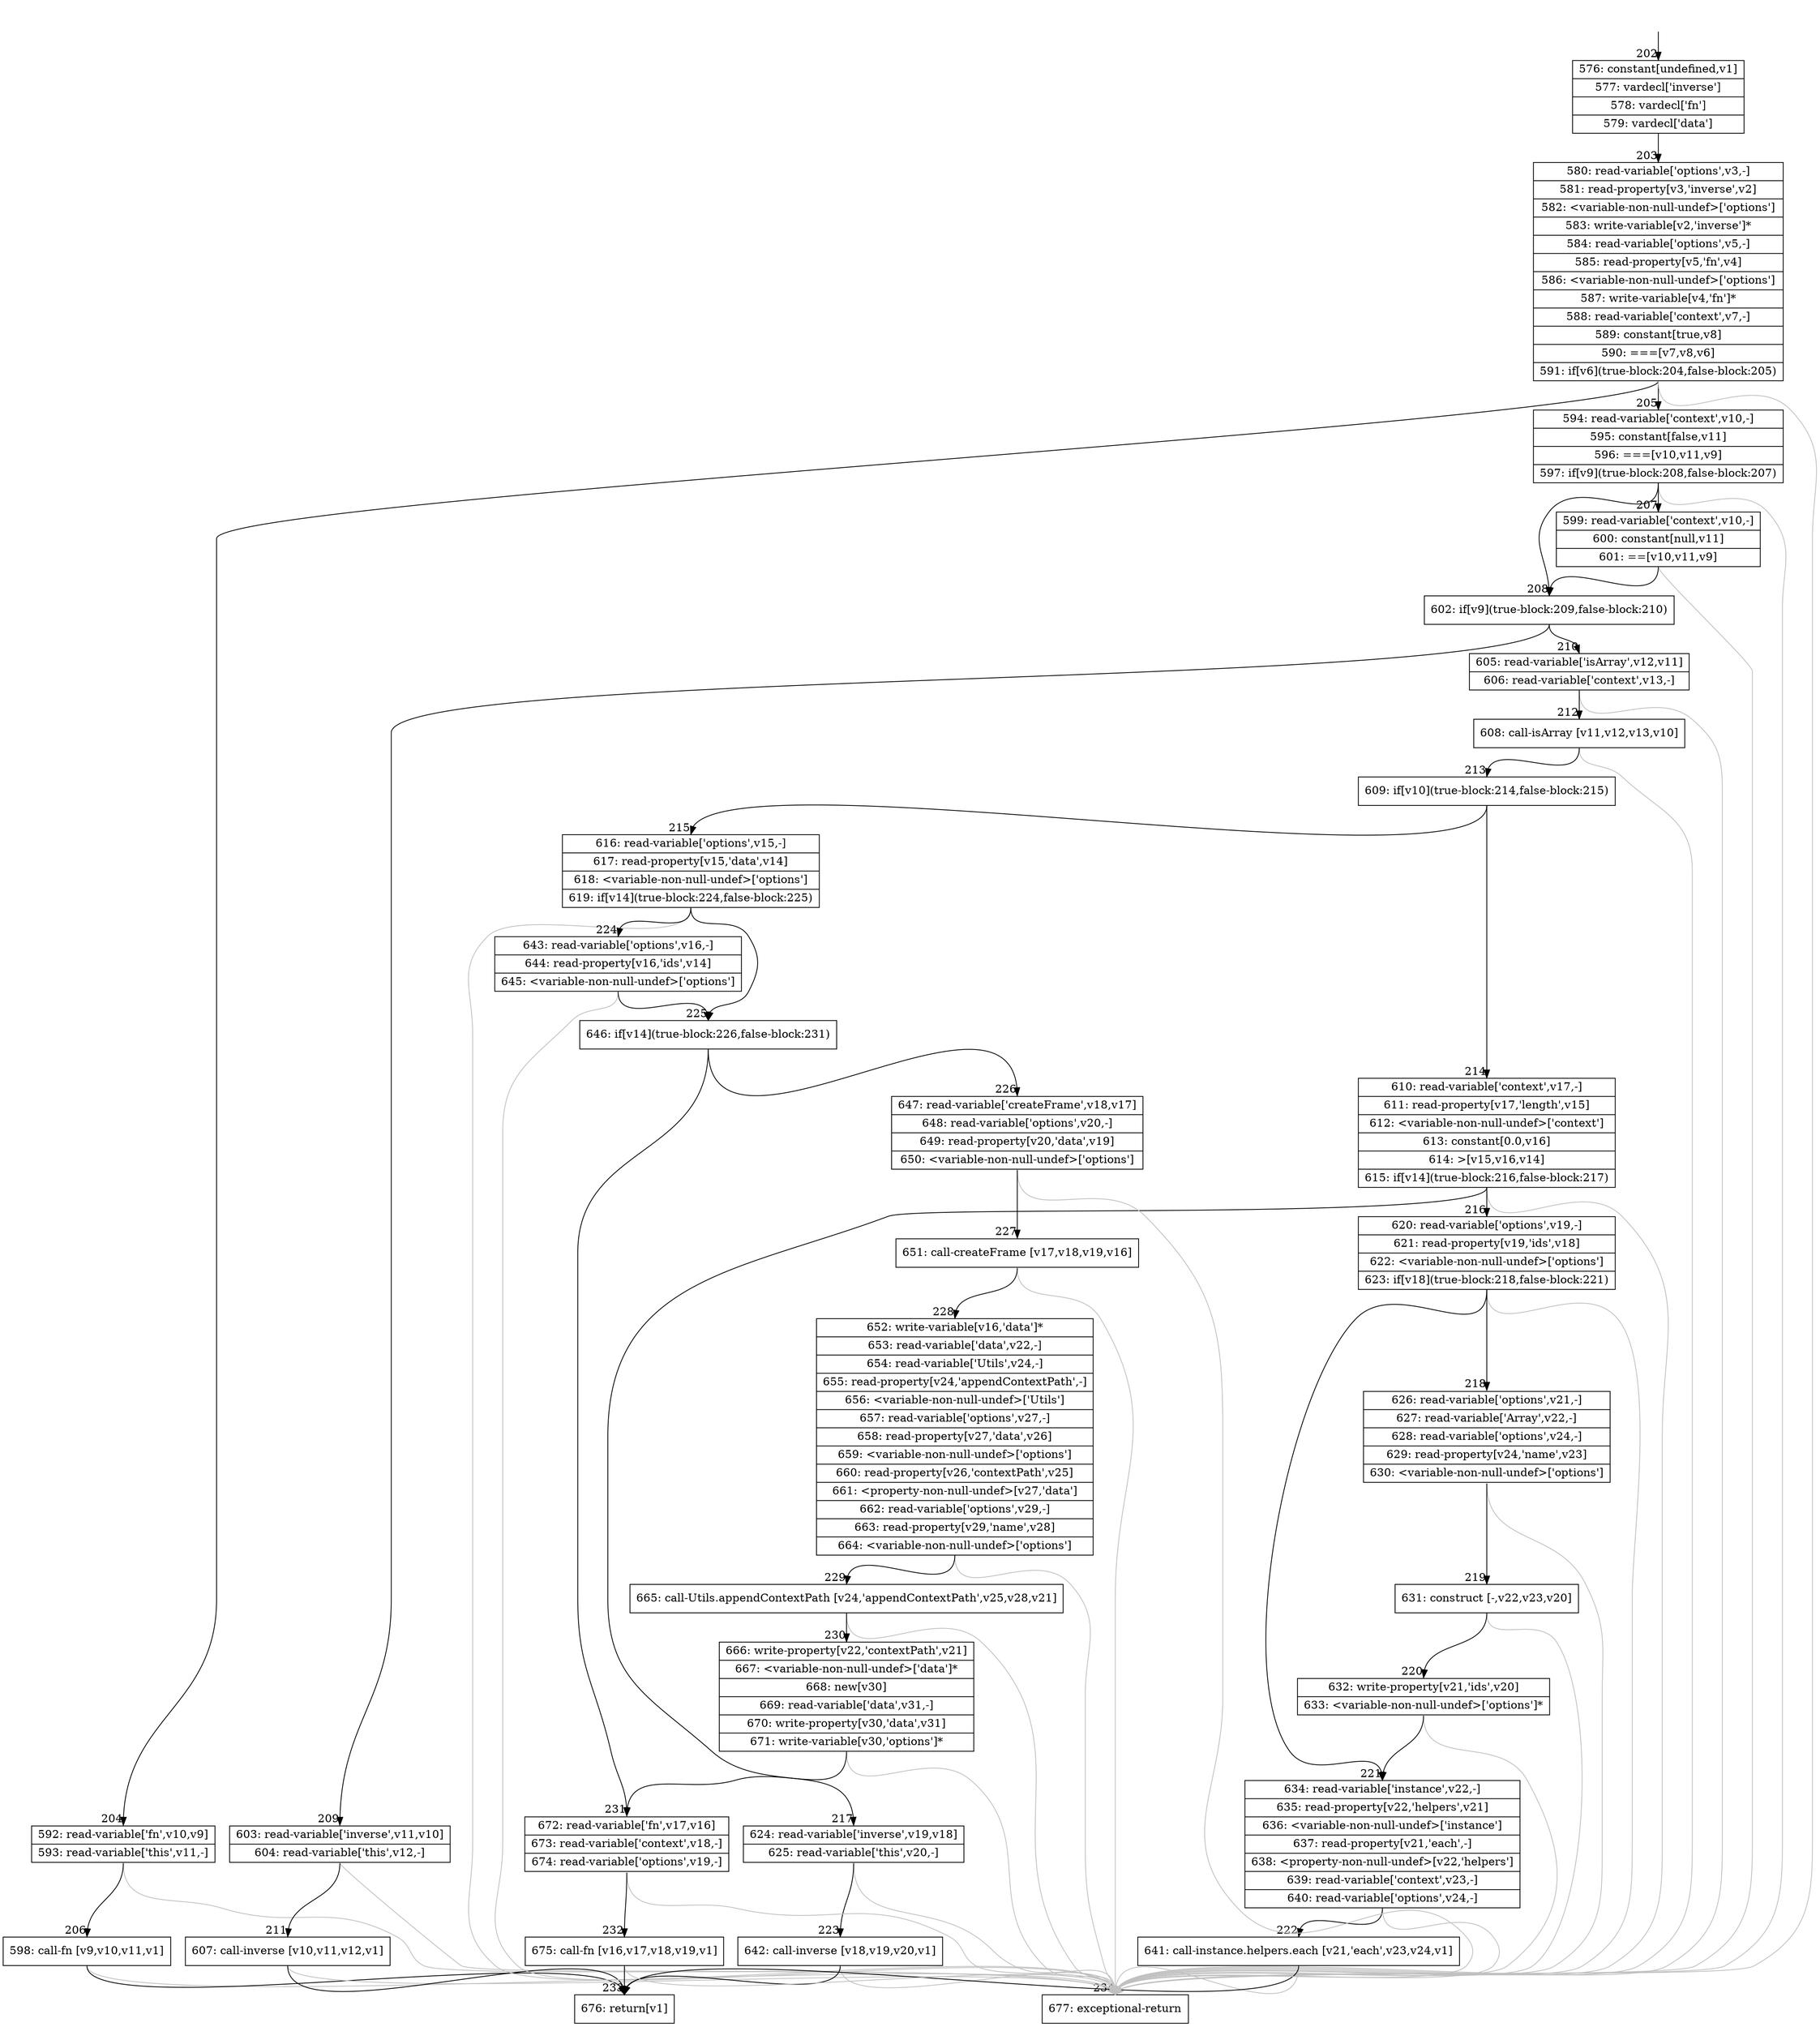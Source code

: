 digraph {
rankdir="TD"
BB_entry24[shape=none,label=""];
BB_entry24 -> BB202 [tailport=s, headport=n, headlabel="    202"]
BB202 [shape=record label="{576: constant[undefined,v1]|577: vardecl['inverse']|578: vardecl['fn']|579: vardecl['data']}" ] 
BB202 -> BB203 [tailport=s, headport=n, headlabel="      203"]
BB203 [shape=record label="{580: read-variable['options',v3,-]|581: read-property[v3,'inverse',v2]|582: \<variable-non-null-undef\>['options']|583: write-variable[v2,'inverse']*|584: read-variable['options',v5,-]|585: read-property[v5,'fn',v4]|586: \<variable-non-null-undef\>['options']|587: write-variable[v4,'fn']*|588: read-variable['context',v7,-]|589: constant[true,v8]|590: ===[v7,v8,v6]|591: if[v6](true-block:204,false-block:205)}" ] 
BB203 -> BB204 [tailport=s, headport=n, headlabel="      204"]
BB203 -> BB205 [tailport=s, headport=n, headlabel="      205"]
BB203 -> BB234 [tailport=s, headport=n, color=gray, headlabel="      234"]
BB204 [shape=record label="{592: read-variable['fn',v10,v9]|593: read-variable['this',v11,-]}" ] 
BB204 -> BB206 [tailport=s, headport=n, headlabel="      206"]
BB204 -> BB234 [tailport=s, headport=n, color=gray]
BB205 [shape=record label="{594: read-variable['context',v10,-]|595: constant[false,v11]|596: ===[v10,v11,v9]|597: if[v9](true-block:208,false-block:207)}" ] 
BB205 -> BB208 [tailport=s, headport=n, headlabel="      208"]
BB205 -> BB207 [tailport=s, headport=n, headlabel="      207"]
BB205 -> BB234 [tailport=s, headport=n, color=gray]
BB206 [shape=record label="{598: call-fn [v9,v10,v11,v1]}" ] 
BB206 -> BB233 [tailport=s, headport=n, headlabel="      233"]
BB206 -> BB234 [tailport=s, headport=n, color=gray]
BB207 [shape=record label="{599: read-variable['context',v10,-]|600: constant[null,v11]|601: ==[v10,v11,v9]}" ] 
BB207 -> BB208 [tailport=s, headport=n]
BB207 -> BB234 [tailport=s, headport=n, color=gray]
BB208 [shape=record label="{602: if[v9](true-block:209,false-block:210)}" ] 
BB208 -> BB209 [tailport=s, headport=n, headlabel="      209"]
BB208 -> BB210 [tailport=s, headport=n, headlabel="      210"]
BB209 [shape=record label="{603: read-variable['inverse',v11,v10]|604: read-variable['this',v12,-]}" ] 
BB209 -> BB211 [tailport=s, headport=n, headlabel="      211"]
BB209 -> BB234 [tailport=s, headport=n, color=gray]
BB210 [shape=record label="{605: read-variable['isArray',v12,v11]|606: read-variable['context',v13,-]}" ] 
BB210 -> BB212 [tailport=s, headport=n, headlabel="      212"]
BB210 -> BB234 [tailport=s, headport=n, color=gray]
BB211 [shape=record label="{607: call-inverse [v10,v11,v12,v1]}" ] 
BB211 -> BB233 [tailport=s, headport=n]
BB211 -> BB234 [tailport=s, headport=n, color=gray]
BB212 [shape=record label="{608: call-isArray [v11,v12,v13,v10]}" ] 
BB212 -> BB213 [tailport=s, headport=n, headlabel="      213"]
BB212 -> BB234 [tailport=s, headport=n, color=gray]
BB213 [shape=record label="{609: if[v10](true-block:214,false-block:215)}" ] 
BB213 -> BB214 [tailport=s, headport=n, headlabel="      214"]
BB213 -> BB215 [tailport=s, headport=n, headlabel="      215"]
BB214 [shape=record label="{610: read-variable['context',v17,-]|611: read-property[v17,'length',v15]|612: \<variable-non-null-undef\>['context']|613: constant[0.0,v16]|614: \>[v15,v16,v14]|615: if[v14](true-block:216,false-block:217)}" ] 
BB214 -> BB216 [tailport=s, headport=n, headlabel="      216"]
BB214 -> BB217 [tailport=s, headport=n, headlabel="      217"]
BB214 -> BB234 [tailport=s, headport=n, color=gray]
BB215 [shape=record label="{616: read-variable['options',v15,-]|617: read-property[v15,'data',v14]|618: \<variable-non-null-undef\>['options']|619: if[v14](true-block:224,false-block:225)}" ] 
BB215 -> BB225 [tailport=s, headport=n, headlabel="      225"]
BB215 -> BB224 [tailport=s, headport=n, headlabel="      224"]
BB215 -> BB234 [tailport=s, headport=n, color=gray]
BB216 [shape=record label="{620: read-variable['options',v19,-]|621: read-property[v19,'ids',v18]|622: \<variable-non-null-undef\>['options']|623: if[v18](true-block:218,false-block:221)}" ] 
BB216 -> BB218 [tailport=s, headport=n, headlabel="      218"]
BB216 -> BB221 [tailport=s, headport=n, headlabel="      221"]
BB216 -> BB234 [tailport=s, headport=n, color=gray]
BB217 [shape=record label="{624: read-variable['inverse',v19,v18]|625: read-variable['this',v20,-]}" ] 
BB217 -> BB223 [tailport=s, headport=n, headlabel="      223"]
BB217 -> BB234 [tailport=s, headport=n, color=gray]
BB218 [shape=record label="{626: read-variable['options',v21,-]|627: read-variable['Array',v22,-]|628: read-variable['options',v24,-]|629: read-property[v24,'name',v23]|630: \<variable-non-null-undef\>['options']}" ] 
BB218 -> BB219 [tailport=s, headport=n, headlabel="      219"]
BB218 -> BB234 [tailport=s, headport=n, color=gray]
BB219 [shape=record label="{631: construct [-,v22,v23,v20]}" ] 
BB219 -> BB220 [tailport=s, headport=n, headlabel="      220"]
BB219 -> BB234 [tailport=s, headport=n, color=gray]
BB220 [shape=record label="{632: write-property[v21,'ids',v20]|633: \<variable-non-null-undef\>['options']*}" ] 
BB220 -> BB221 [tailport=s, headport=n]
BB220 -> BB234 [tailport=s, headport=n, color=gray]
BB221 [shape=record label="{634: read-variable['instance',v22,-]|635: read-property[v22,'helpers',v21]|636: \<variable-non-null-undef\>['instance']|637: read-property[v21,'each',-]|638: \<property-non-null-undef\>[v22,'helpers']|639: read-variable['context',v23,-]|640: read-variable['options',v24,-]}" ] 
BB221 -> BB222 [tailport=s, headport=n, headlabel="      222"]
BB221 -> BB234 [tailport=s, headport=n, color=gray]
BB222 [shape=record label="{641: call-instance.helpers.each [v21,'each',v23,v24,v1]}" ] 
BB222 -> BB233 [tailport=s, headport=n]
BB222 -> BB234 [tailport=s, headport=n, color=gray]
BB223 [shape=record label="{642: call-inverse [v18,v19,v20,v1]}" ] 
BB223 -> BB233 [tailport=s, headport=n]
BB223 -> BB234 [tailport=s, headport=n, color=gray]
BB224 [shape=record label="{643: read-variable['options',v16,-]|644: read-property[v16,'ids',v14]|645: \<variable-non-null-undef\>['options']}" ] 
BB224 -> BB225 [tailport=s, headport=n]
BB224 -> BB234 [tailport=s, headport=n, color=gray]
BB225 [shape=record label="{646: if[v14](true-block:226,false-block:231)}" ] 
BB225 -> BB226 [tailport=s, headport=n, headlabel="      226"]
BB225 -> BB231 [tailport=s, headport=n, headlabel="      231"]
BB226 [shape=record label="{647: read-variable['createFrame',v18,v17]|648: read-variable['options',v20,-]|649: read-property[v20,'data',v19]|650: \<variable-non-null-undef\>['options']}" ] 
BB226 -> BB227 [tailport=s, headport=n, headlabel="      227"]
BB226 -> BB234 [tailport=s, headport=n, color=gray]
BB227 [shape=record label="{651: call-createFrame [v17,v18,v19,v16]}" ] 
BB227 -> BB228 [tailport=s, headport=n, headlabel="      228"]
BB227 -> BB234 [tailport=s, headport=n, color=gray]
BB228 [shape=record label="{652: write-variable[v16,'data']*|653: read-variable['data',v22,-]|654: read-variable['Utils',v24,-]|655: read-property[v24,'appendContextPath',-]|656: \<variable-non-null-undef\>['Utils']|657: read-variable['options',v27,-]|658: read-property[v27,'data',v26]|659: \<variable-non-null-undef\>['options']|660: read-property[v26,'contextPath',v25]|661: \<property-non-null-undef\>[v27,'data']|662: read-variable['options',v29,-]|663: read-property[v29,'name',v28]|664: \<variable-non-null-undef\>['options']}" ] 
BB228 -> BB229 [tailport=s, headport=n, headlabel="      229"]
BB228 -> BB234 [tailport=s, headport=n, color=gray]
BB229 [shape=record label="{665: call-Utils.appendContextPath [v24,'appendContextPath',v25,v28,v21]}" ] 
BB229 -> BB230 [tailport=s, headport=n, headlabel="      230"]
BB229 -> BB234 [tailport=s, headport=n, color=gray]
BB230 [shape=record label="{666: write-property[v22,'contextPath',v21]|667: \<variable-non-null-undef\>['data']*|668: new[v30]|669: read-variable['data',v31,-]|670: write-property[v30,'data',v31]|671: write-variable[v30,'options']*}" ] 
BB230 -> BB231 [tailport=s, headport=n]
BB230 -> BB234 [tailport=s, headport=n, color=gray]
BB231 [shape=record label="{672: read-variable['fn',v17,v16]|673: read-variable['context',v18,-]|674: read-variable['options',v19,-]}" ] 
BB231 -> BB232 [tailport=s, headport=n, headlabel="      232"]
BB231 -> BB234 [tailport=s, headport=n, color=gray]
BB232 [shape=record label="{675: call-fn [v16,v17,v18,v19,v1]}" ] 
BB232 -> BB233 [tailport=s, headport=n]
BB232 -> BB234 [tailport=s, headport=n, color=gray]
BB233 [shape=record label="{676: return[v1]}" ] 
BB234 [shape=record label="{677: exceptional-return}" ] 
//#$~ 281
}
